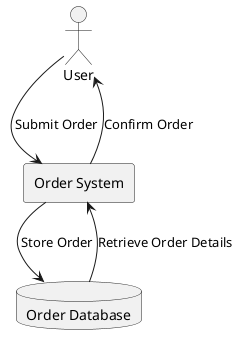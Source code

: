 @startuml
actor User
rectangle "Order System" as OrderSystem
database "Order Database" as OrderDB

User --> OrderSystem : Submit Order
OrderSystem --> OrderDB : Store Order
OrderDB --> OrderSystem : Retrieve Order Details
OrderSystem --> User : Confirm Order
@enduml